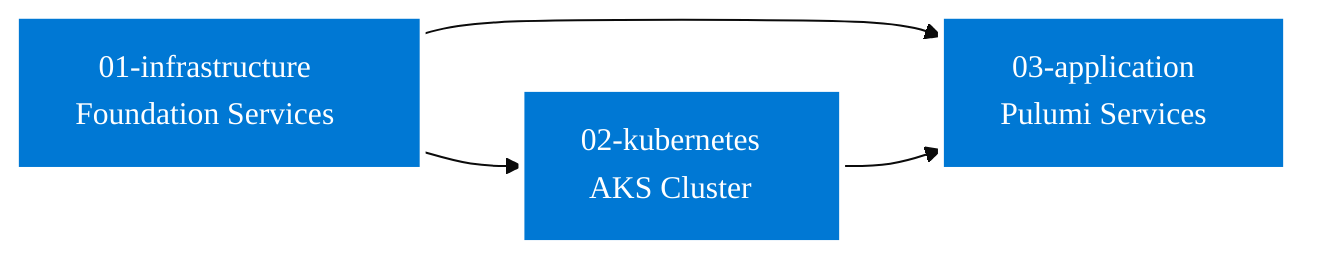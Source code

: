 %%{init: {'theme':'base', 'themeVariables': {'fontSize': '20px', 'fontFamily': 'Arial, sans-serif'}}}%%
graph LR
    classDef stage fill:#0078D4,stroke:#FFFFFF,stroke-width:3px,color:#FFFFFF,font-size:16px
    
    INFRA[01-infrastructure<br/>Foundation Services]:::stage
    K8S[02-kubernetes<br/>AKS Cluster]:::stage
    APP[03-application<br/>Pulumi Services]:::stage
    
    INFRA --> K8S
    INFRA --> APP
    K8S --> APP